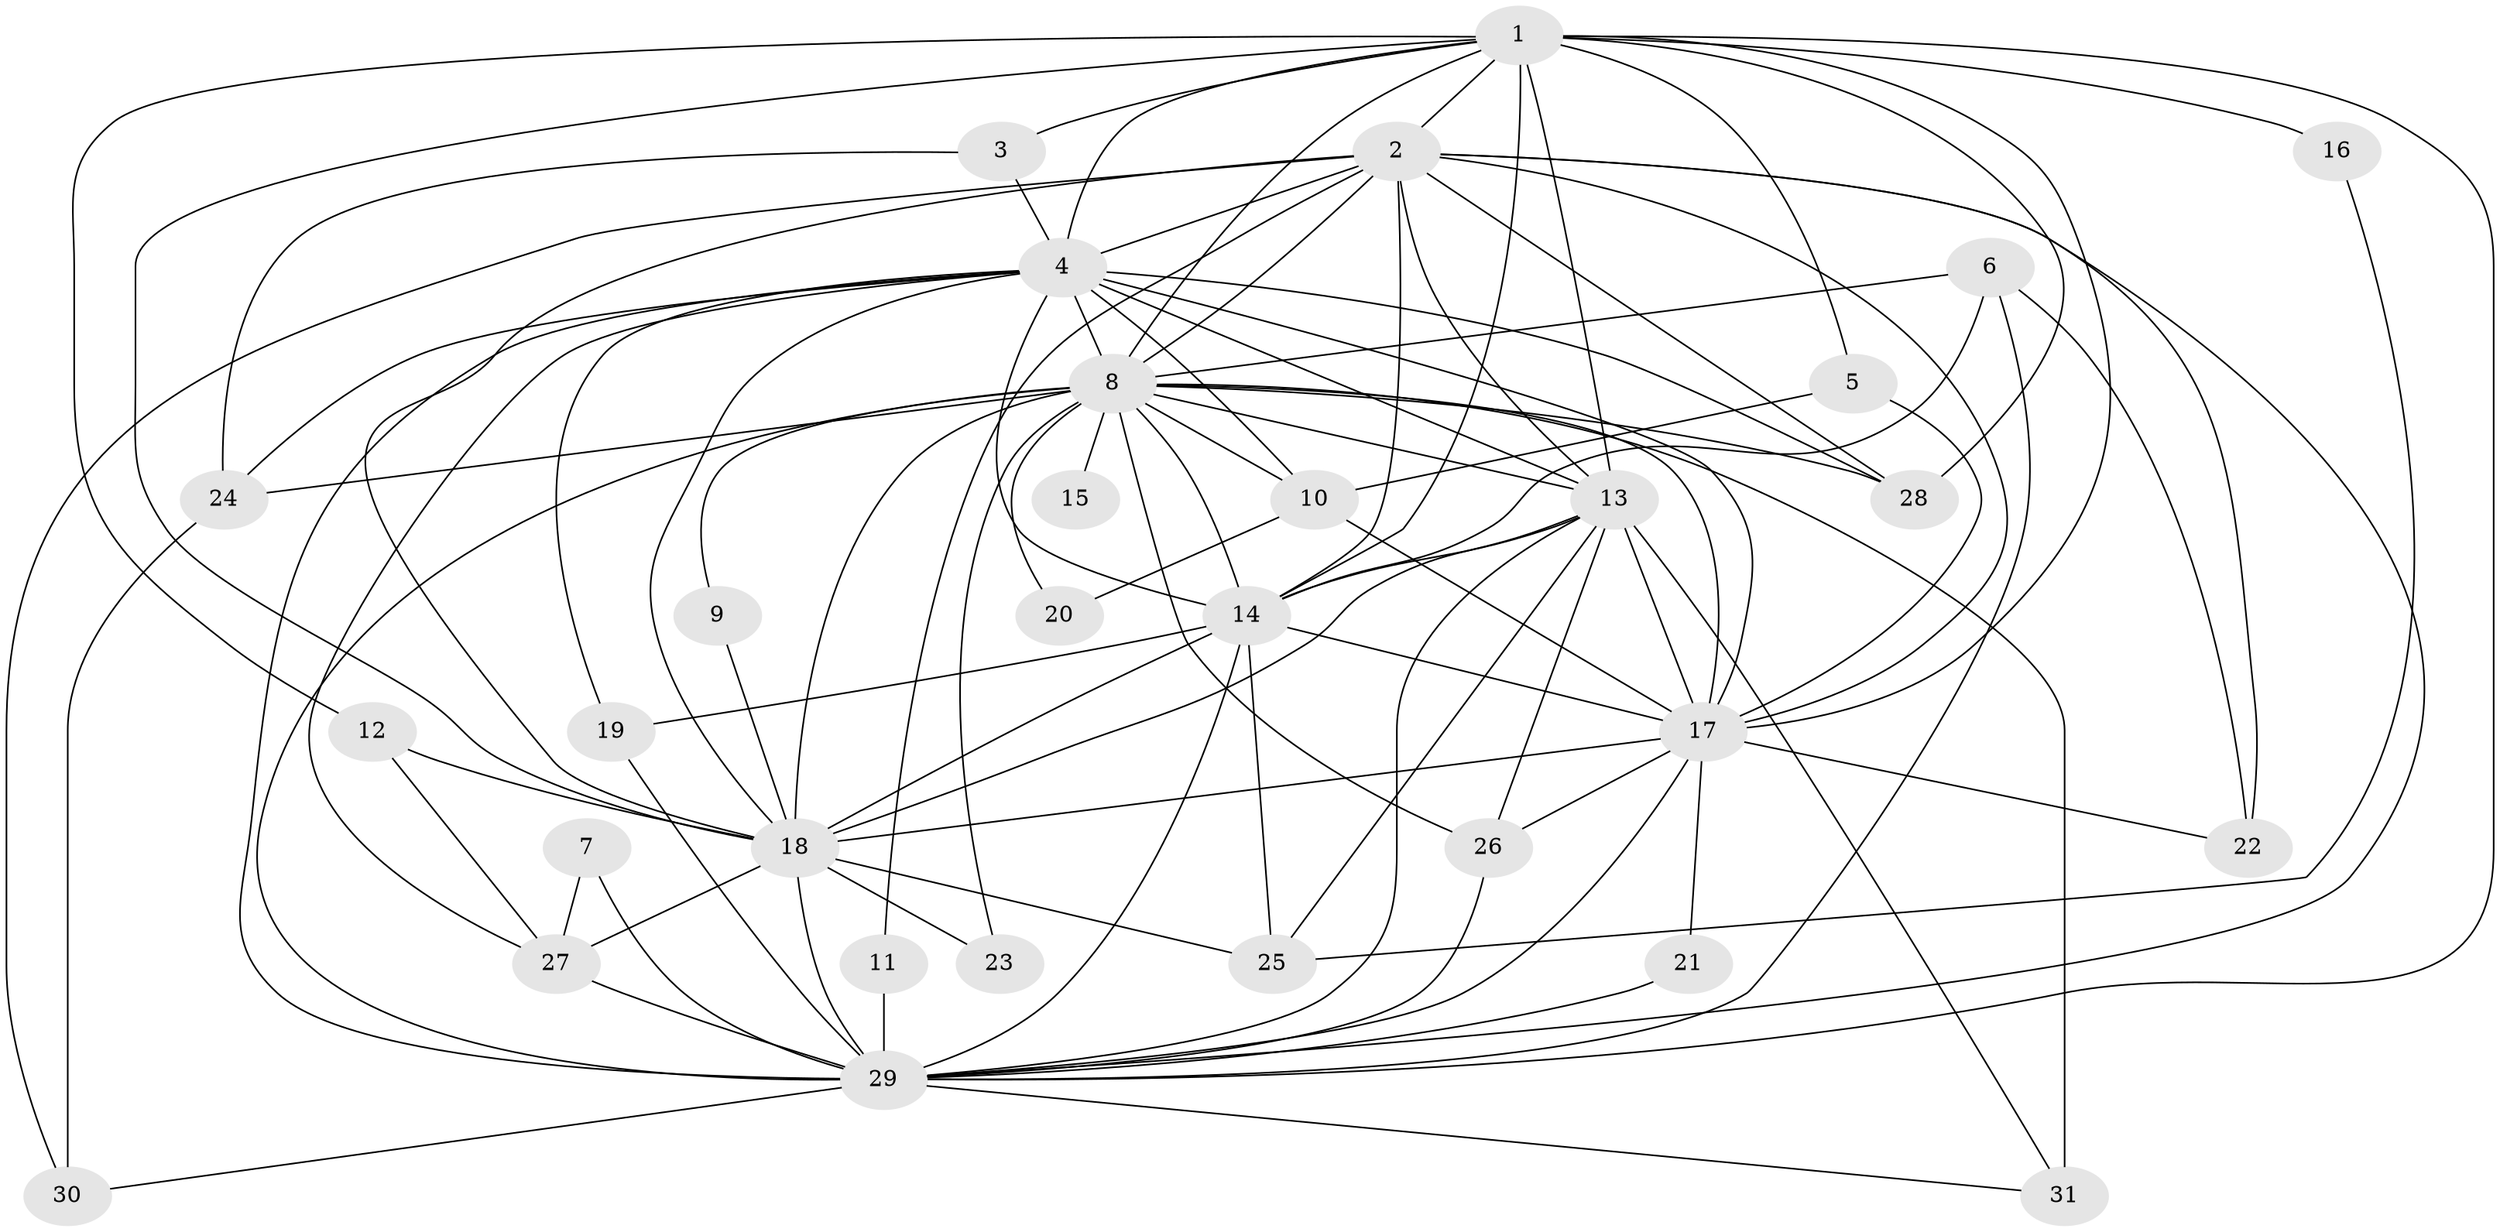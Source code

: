 // original degree distribution, {17: 0.016129032258064516, 14: 0.03225806451612903, 15: 0.03225806451612903, 21: 0.016129032258064516, 18: 0.016129032258064516, 26: 0.016129032258064516, 11: 0.016129032258064516, 13: 0.016129032258064516, 4: 0.12903225806451613, 3: 0.1774193548387097, 2: 0.5161290322580645, 5: 0.016129032258064516}
// Generated by graph-tools (version 1.1) at 2025/01/03/09/25 03:01:29]
// undirected, 31 vertices, 94 edges
graph export_dot {
graph [start="1"]
  node [color=gray90,style=filled];
  1;
  2;
  3;
  4;
  5;
  6;
  7;
  8;
  9;
  10;
  11;
  12;
  13;
  14;
  15;
  16;
  17;
  18;
  19;
  20;
  21;
  22;
  23;
  24;
  25;
  26;
  27;
  28;
  29;
  30;
  31;
  1 -- 2 [weight=2.0];
  1 -- 3 [weight=1.0];
  1 -- 4 [weight=2.0];
  1 -- 5 [weight=1.0];
  1 -- 8 [weight=2.0];
  1 -- 12 [weight=1.0];
  1 -- 13 [weight=2.0];
  1 -- 14 [weight=2.0];
  1 -- 16 [weight=2.0];
  1 -- 17 [weight=2.0];
  1 -- 18 [weight=3.0];
  1 -- 28 [weight=1.0];
  1 -- 29 [weight=2.0];
  2 -- 4 [weight=1.0];
  2 -- 8 [weight=1.0];
  2 -- 11 [weight=1.0];
  2 -- 13 [weight=1.0];
  2 -- 14 [weight=1.0];
  2 -- 17 [weight=1.0];
  2 -- 18 [weight=1.0];
  2 -- 22 [weight=1.0];
  2 -- 28 [weight=1.0];
  2 -- 29 [weight=1.0];
  2 -- 30 [weight=1.0];
  3 -- 4 [weight=1.0];
  3 -- 24 [weight=1.0];
  4 -- 8 [weight=3.0];
  4 -- 10 [weight=1.0];
  4 -- 13 [weight=1.0];
  4 -- 14 [weight=1.0];
  4 -- 17 [weight=2.0];
  4 -- 18 [weight=1.0];
  4 -- 19 [weight=1.0];
  4 -- 24 [weight=1.0];
  4 -- 27 [weight=1.0];
  4 -- 28 [weight=1.0];
  4 -- 29 [weight=1.0];
  5 -- 10 [weight=1.0];
  5 -- 17 [weight=1.0];
  6 -- 8 [weight=1.0];
  6 -- 14 [weight=1.0];
  6 -- 22 [weight=1.0];
  6 -- 29 [weight=1.0];
  7 -- 27 [weight=1.0];
  7 -- 29 [weight=1.0];
  8 -- 9 [weight=1.0];
  8 -- 10 [weight=1.0];
  8 -- 13 [weight=1.0];
  8 -- 14 [weight=1.0];
  8 -- 15 [weight=1.0];
  8 -- 17 [weight=1.0];
  8 -- 18 [weight=1.0];
  8 -- 20 [weight=1.0];
  8 -- 23 [weight=1.0];
  8 -- 24 [weight=1.0];
  8 -- 26 [weight=1.0];
  8 -- 28 [weight=1.0];
  8 -- 29 [weight=3.0];
  8 -- 31 [weight=2.0];
  9 -- 18 [weight=1.0];
  10 -- 17 [weight=1.0];
  10 -- 20 [weight=1.0];
  11 -- 29 [weight=2.0];
  12 -- 18 [weight=1.0];
  12 -- 27 [weight=1.0];
  13 -- 14 [weight=3.0];
  13 -- 17 [weight=1.0];
  13 -- 18 [weight=1.0];
  13 -- 25 [weight=1.0];
  13 -- 26 [weight=1.0];
  13 -- 29 [weight=1.0];
  13 -- 31 [weight=1.0];
  14 -- 17 [weight=1.0];
  14 -- 18 [weight=2.0];
  14 -- 19 [weight=1.0];
  14 -- 25 [weight=1.0];
  14 -- 29 [weight=1.0];
  16 -- 25 [weight=1.0];
  17 -- 18 [weight=1.0];
  17 -- 21 [weight=1.0];
  17 -- 22 [weight=1.0];
  17 -- 26 [weight=1.0];
  17 -- 29 [weight=1.0];
  18 -- 23 [weight=1.0];
  18 -- 25 [weight=2.0];
  18 -- 27 [weight=1.0];
  18 -- 29 [weight=1.0];
  19 -- 29 [weight=1.0];
  21 -- 29 [weight=1.0];
  24 -- 30 [weight=1.0];
  26 -- 29 [weight=1.0];
  27 -- 29 [weight=1.0];
  29 -- 30 [weight=1.0];
  29 -- 31 [weight=1.0];
}
